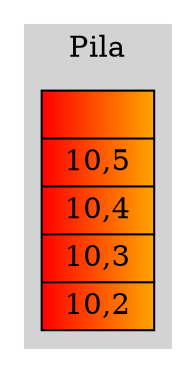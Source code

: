 digraph D{
rankdir=TB;
labelloc="t";
subgraph cluster_0{
style=filled;
color = lightgrey;
node[shape=record,style = filled, fillcolor = "red:orange"];
node_GP[shape = record 
label="{
 |
10,5|
10,4|
10,3|
10,2}"
];
label = "Pila";
}
}
